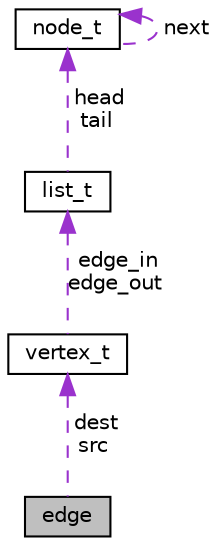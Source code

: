 digraph "edge"
{
 // LATEX_PDF_SIZE
  edge [fontname="Helvetica",fontsize="10",labelfontname="Helvetica",labelfontsize="10"];
  node [fontname="Helvetica",fontsize="10",shape=record];
  Node1 [label="edge",height=0.2,width=0.4,color="black", fillcolor="grey75", style="filled", fontcolor="black",tooltip=" "];
  Node2 -> Node1 [dir="back",color="darkorchid3",fontsize="10",style="dashed",label=" dest\nsrc" ];
  Node2 [label="vertex_t",height=0.2,width=0.4,color="black", fillcolor="white", style="filled",URL="$structvertex__t.html",tooltip=" "];
  Node3 -> Node2 [dir="back",color="darkorchid3",fontsize="10",style="dashed",label=" edge_in\nedge_out" ];
  Node3 [label="list_t",height=0.2,width=0.4,color="black", fillcolor="white", style="filled",URL="$structlist__t.html",tooltip=" "];
  Node4 -> Node3 [dir="back",color="darkorchid3",fontsize="10",style="dashed",label=" head\ntail" ];
  Node4 [label="node_t",height=0.2,width=0.4,color="black", fillcolor="white", style="filled",URL="$structnode__t.html",tooltip=" "];
  Node4 -> Node4 [dir="back",color="darkorchid3",fontsize="10",style="dashed",label=" next" ];
}
